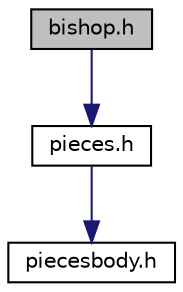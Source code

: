 digraph "bishop.h"
{
  edge [fontname="Helvetica",fontsize="10",labelfontname="Helvetica",labelfontsize="10"];
  node [fontname="Helvetica",fontsize="10",shape=record];
  Node1 [label="bishop.h",height=0.2,width=0.4,color="black", fillcolor="grey75", style="filled", fontcolor="black"];
  Node1 -> Node2 [color="midnightblue",fontsize="10",style="solid",fontname="Helvetica"];
  Node2 [label="pieces.h",height=0.2,width=0.4,color="black", fillcolor="white", style="filled",URL="$pieces_8h.html"];
  Node2 -> Node3 [color="midnightblue",fontsize="10",style="solid",fontname="Helvetica"];
  Node3 [label="piecesbody.h",height=0.2,width=0.4,color="black", fillcolor="white", style="filled",URL="$piecesbody_8h.html"];
}
